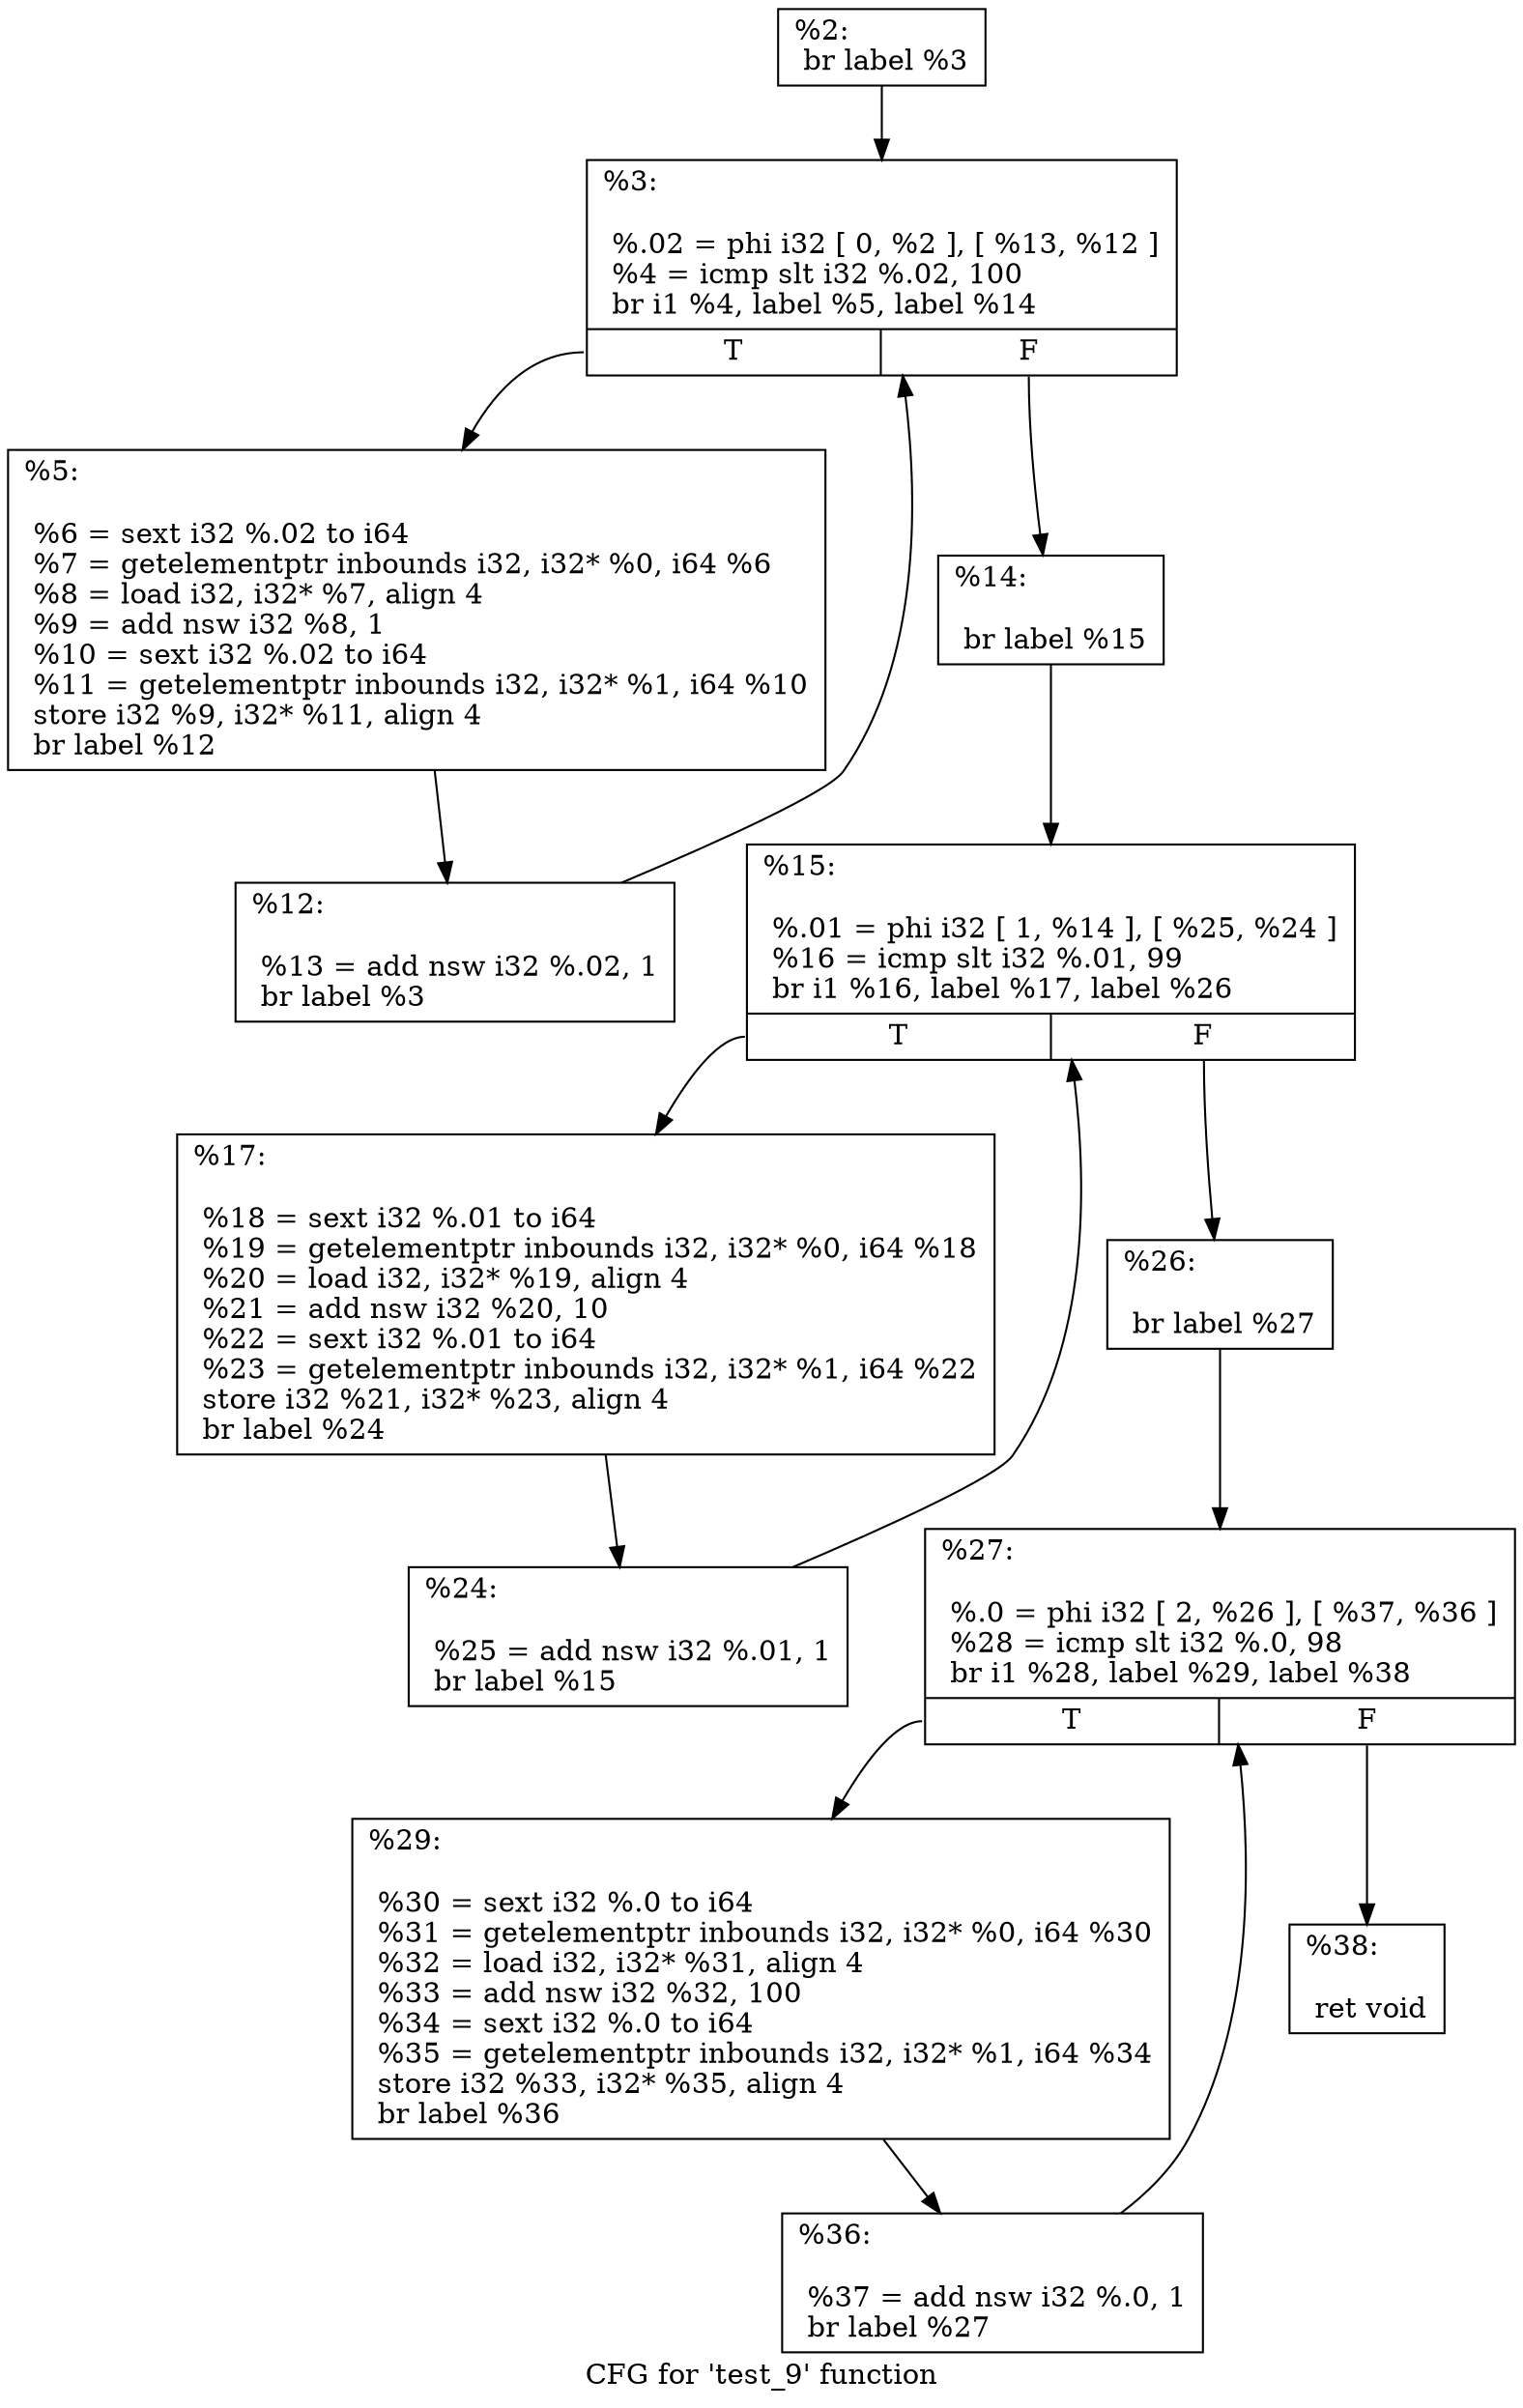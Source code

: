 digraph "CFG for 'test_9' function" {
	label="CFG for 'test_9' function";

	Node0x3bb5300 [shape=record,label="{%2:\l  br label %3\l}"];
	Node0x3bb5300 -> Node0x3bb5350;
	Node0x3bb5350 [shape=record,label="{%3:\l\l  %.02 = phi i32 [ 0, %2 ], [ %13, %12 ]\l  %4 = icmp slt i32 %.02, 100\l  br i1 %4, label %5, label %14\l|{<s0>T|<s1>F}}"];
	Node0x3bb5350:s0 -> Node0x3bb56b0;
	Node0x3bb5350:s1 -> Node0x3bb5740;
	Node0x3bb56b0 [shape=record,label="{%5:\l\l  %6 = sext i32 %.02 to i64\l  %7 = getelementptr inbounds i32, i32* %0, i64 %6\l  %8 = load i32, i32* %7, align 4\l  %9 = add nsw i32 %8, 1\l  %10 = sext i32 %.02 to i64\l  %11 = getelementptr inbounds i32, i32* %1, i64 %10\l  store i32 %9, i32* %11, align 4\l  br label %12\l}"];
	Node0x3bb56b0 -> Node0x3bb5400;
	Node0x3bb5400 [shape=record,label="{%12:\l\l  %13 = add nsw i32 %.02, 1\l  br label %3\l}"];
	Node0x3bb5400 -> Node0x3bb5350;
	Node0x3bb5740 [shape=record,label="{%14:\l\l  br label %15\l}"];
	Node0x3bb5740 -> Node0x3bb5660;
	Node0x3bb5660 [shape=record,label="{%15:\l\l  %.01 = phi i32 [ 1, %14 ], [ %25, %24 ]\l  %16 = icmp slt i32 %.01, 99\l  br i1 %16, label %17, label %26\l|{<s0>T|<s1>F}}"];
	Node0x3bb5660:s0 -> Node0x3bb59b0;
	Node0x3bb5660:s1 -> Node0x3bb6060;
	Node0x3bb59b0 [shape=record,label="{%17:\l\l  %18 = sext i32 %.01 to i64\l  %19 = getelementptr inbounds i32, i32* %0, i64 %18\l  %20 = load i32, i32* %19, align 4\l  %21 = add nsw i32 %20, 10\l  %22 = sext i32 %.01 to i64\l  %23 = getelementptr inbounds i32, i32* %1, i64 %22\l  store i32 %21, i32* %23, align 4\l  br label %24\l}"];
	Node0x3bb59b0 -> Node0x3bb5dd0;
	Node0x3bb5dd0 [shape=record,label="{%24:\l\l  %25 = add nsw i32 %.01, 1\l  br label %15\l}"];
	Node0x3bb5dd0 -> Node0x3bb5660;
	Node0x3bb6060 [shape=record,label="{%26:\l\l  br label %27\l}"];
	Node0x3bb6060 -> Node0x3bb65c0;
	Node0x3bb65c0 [shape=record,label="{%27:\l\l  %.0 = phi i32 [ 2, %26 ], [ %37, %36 ]\l  %28 = icmp slt i32 %.0, 98\l  br i1 %28, label %29, label %38\l|{<s0>T|<s1>F}}"];
	Node0x3bb65c0:s0 -> Node0x3bb67f0;
	Node0x3bb65c0:s1 -> Node0x3bb6840;
	Node0x3bb67f0 [shape=record,label="{%29:\l\l  %30 = sext i32 %.0 to i64\l  %31 = getelementptr inbounds i32, i32* %0, i64 %30\l  %32 = load i32, i32* %31, align 4\l  %33 = add nsw i32 %32, 100\l  %34 = sext i32 %.0 to i64\l  %35 = getelementptr inbounds i32, i32* %1, i64 %34\l  store i32 %33, i32* %35, align 4\l  br label %36\l}"];
	Node0x3bb67f0 -> Node0x3bb6670;
	Node0x3bb6670 [shape=record,label="{%36:\l\l  %37 = add nsw i32 %.0, 1\l  br label %27\l}"];
	Node0x3bb6670 -> Node0x3bb65c0;
	Node0x3bb6840 [shape=record,label="{%38:\l\l  ret void\l}"];
}
